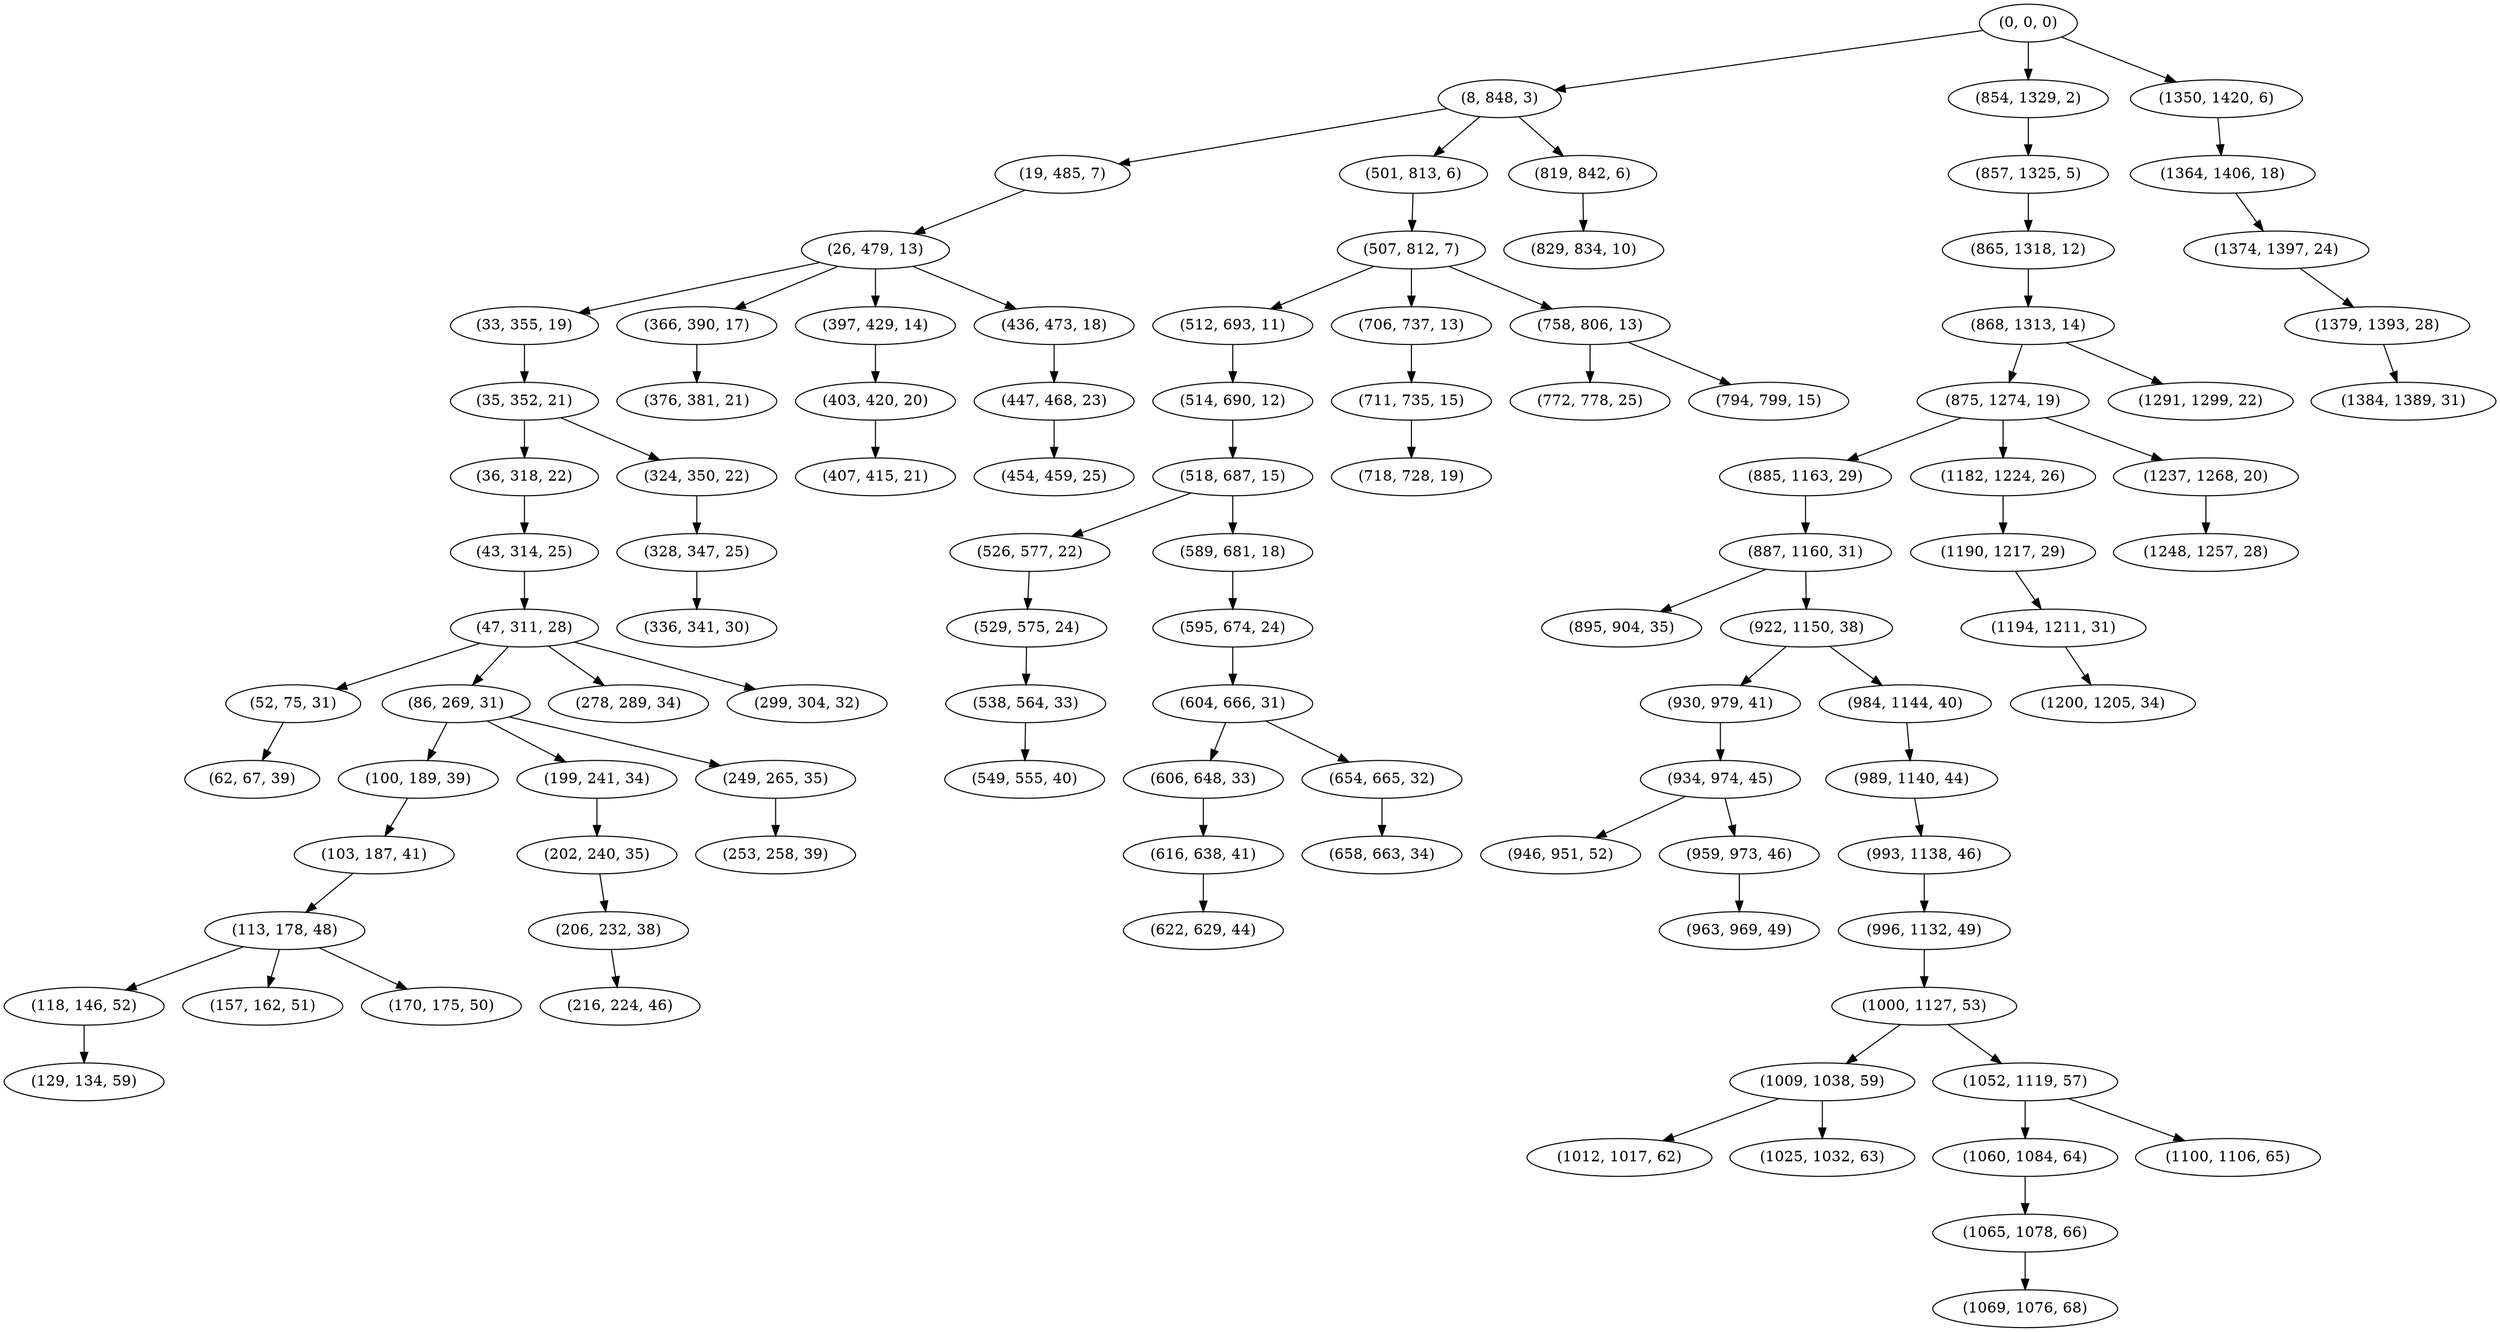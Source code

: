digraph tree {
    "(0, 0, 0)";
    "(8, 848, 3)";
    "(19, 485, 7)";
    "(26, 479, 13)";
    "(33, 355, 19)";
    "(35, 352, 21)";
    "(36, 318, 22)";
    "(43, 314, 25)";
    "(47, 311, 28)";
    "(52, 75, 31)";
    "(62, 67, 39)";
    "(86, 269, 31)";
    "(100, 189, 39)";
    "(103, 187, 41)";
    "(113, 178, 48)";
    "(118, 146, 52)";
    "(129, 134, 59)";
    "(157, 162, 51)";
    "(170, 175, 50)";
    "(199, 241, 34)";
    "(202, 240, 35)";
    "(206, 232, 38)";
    "(216, 224, 46)";
    "(249, 265, 35)";
    "(253, 258, 39)";
    "(278, 289, 34)";
    "(299, 304, 32)";
    "(324, 350, 22)";
    "(328, 347, 25)";
    "(336, 341, 30)";
    "(366, 390, 17)";
    "(376, 381, 21)";
    "(397, 429, 14)";
    "(403, 420, 20)";
    "(407, 415, 21)";
    "(436, 473, 18)";
    "(447, 468, 23)";
    "(454, 459, 25)";
    "(501, 813, 6)";
    "(507, 812, 7)";
    "(512, 693, 11)";
    "(514, 690, 12)";
    "(518, 687, 15)";
    "(526, 577, 22)";
    "(529, 575, 24)";
    "(538, 564, 33)";
    "(549, 555, 40)";
    "(589, 681, 18)";
    "(595, 674, 24)";
    "(604, 666, 31)";
    "(606, 648, 33)";
    "(616, 638, 41)";
    "(622, 629, 44)";
    "(654, 665, 32)";
    "(658, 663, 34)";
    "(706, 737, 13)";
    "(711, 735, 15)";
    "(718, 728, 19)";
    "(758, 806, 13)";
    "(772, 778, 25)";
    "(794, 799, 15)";
    "(819, 842, 6)";
    "(829, 834, 10)";
    "(854, 1329, 2)";
    "(857, 1325, 5)";
    "(865, 1318, 12)";
    "(868, 1313, 14)";
    "(875, 1274, 19)";
    "(885, 1163, 29)";
    "(887, 1160, 31)";
    "(895, 904, 35)";
    "(922, 1150, 38)";
    "(930, 979, 41)";
    "(934, 974, 45)";
    "(946, 951, 52)";
    "(959, 973, 46)";
    "(963, 969, 49)";
    "(984, 1144, 40)";
    "(989, 1140, 44)";
    "(993, 1138, 46)";
    "(996, 1132, 49)";
    "(1000, 1127, 53)";
    "(1009, 1038, 59)";
    "(1012, 1017, 62)";
    "(1025, 1032, 63)";
    "(1052, 1119, 57)";
    "(1060, 1084, 64)";
    "(1065, 1078, 66)";
    "(1069, 1076, 68)";
    "(1100, 1106, 65)";
    "(1182, 1224, 26)";
    "(1190, 1217, 29)";
    "(1194, 1211, 31)";
    "(1200, 1205, 34)";
    "(1237, 1268, 20)";
    "(1248, 1257, 28)";
    "(1291, 1299, 22)";
    "(1350, 1420, 6)";
    "(1364, 1406, 18)";
    "(1374, 1397, 24)";
    "(1379, 1393, 28)";
    "(1384, 1389, 31)";
    "(0, 0, 0)" -> "(8, 848, 3)";
    "(0, 0, 0)" -> "(854, 1329, 2)";
    "(0, 0, 0)" -> "(1350, 1420, 6)";
    "(8, 848, 3)" -> "(19, 485, 7)";
    "(8, 848, 3)" -> "(501, 813, 6)";
    "(8, 848, 3)" -> "(819, 842, 6)";
    "(19, 485, 7)" -> "(26, 479, 13)";
    "(26, 479, 13)" -> "(33, 355, 19)";
    "(26, 479, 13)" -> "(366, 390, 17)";
    "(26, 479, 13)" -> "(397, 429, 14)";
    "(26, 479, 13)" -> "(436, 473, 18)";
    "(33, 355, 19)" -> "(35, 352, 21)";
    "(35, 352, 21)" -> "(36, 318, 22)";
    "(35, 352, 21)" -> "(324, 350, 22)";
    "(36, 318, 22)" -> "(43, 314, 25)";
    "(43, 314, 25)" -> "(47, 311, 28)";
    "(47, 311, 28)" -> "(52, 75, 31)";
    "(47, 311, 28)" -> "(86, 269, 31)";
    "(47, 311, 28)" -> "(278, 289, 34)";
    "(47, 311, 28)" -> "(299, 304, 32)";
    "(52, 75, 31)" -> "(62, 67, 39)";
    "(86, 269, 31)" -> "(100, 189, 39)";
    "(86, 269, 31)" -> "(199, 241, 34)";
    "(86, 269, 31)" -> "(249, 265, 35)";
    "(100, 189, 39)" -> "(103, 187, 41)";
    "(103, 187, 41)" -> "(113, 178, 48)";
    "(113, 178, 48)" -> "(118, 146, 52)";
    "(113, 178, 48)" -> "(157, 162, 51)";
    "(113, 178, 48)" -> "(170, 175, 50)";
    "(118, 146, 52)" -> "(129, 134, 59)";
    "(199, 241, 34)" -> "(202, 240, 35)";
    "(202, 240, 35)" -> "(206, 232, 38)";
    "(206, 232, 38)" -> "(216, 224, 46)";
    "(249, 265, 35)" -> "(253, 258, 39)";
    "(324, 350, 22)" -> "(328, 347, 25)";
    "(328, 347, 25)" -> "(336, 341, 30)";
    "(366, 390, 17)" -> "(376, 381, 21)";
    "(397, 429, 14)" -> "(403, 420, 20)";
    "(403, 420, 20)" -> "(407, 415, 21)";
    "(436, 473, 18)" -> "(447, 468, 23)";
    "(447, 468, 23)" -> "(454, 459, 25)";
    "(501, 813, 6)" -> "(507, 812, 7)";
    "(507, 812, 7)" -> "(512, 693, 11)";
    "(507, 812, 7)" -> "(706, 737, 13)";
    "(507, 812, 7)" -> "(758, 806, 13)";
    "(512, 693, 11)" -> "(514, 690, 12)";
    "(514, 690, 12)" -> "(518, 687, 15)";
    "(518, 687, 15)" -> "(526, 577, 22)";
    "(518, 687, 15)" -> "(589, 681, 18)";
    "(526, 577, 22)" -> "(529, 575, 24)";
    "(529, 575, 24)" -> "(538, 564, 33)";
    "(538, 564, 33)" -> "(549, 555, 40)";
    "(589, 681, 18)" -> "(595, 674, 24)";
    "(595, 674, 24)" -> "(604, 666, 31)";
    "(604, 666, 31)" -> "(606, 648, 33)";
    "(604, 666, 31)" -> "(654, 665, 32)";
    "(606, 648, 33)" -> "(616, 638, 41)";
    "(616, 638, 41)" -> "(622, 629, 44)";
    "(654, 665, 32)" -> "(658, 663, 34)";
    "(706, 737, 13)" -> "(711, 735, 15)";
    "(711, 735, 15)" -> "(718, 728, 19)";
    "(758, 806, 13)" -> "(772, 778, 25)";
    "(758, 806, 13)" -> "(794, 799, 15)";
    "(819, 842, 6)" -> "(829, 834, 10)";
    "(854, 1329, 2)" -> "(857, 1325, 5)";
    "(857, 1325, 5)" -> "(865, 1318, 12)";
    "(865, 1318, 12)" -> "(868, 1313, 14)";
    "(868, 1313, 14)" -> "(875, 1274, 19)";
    "(868, 1313, 14)" -> "(1291, 1299, 22)";
    "(875, 1274, 19)" -> "(885, 1163, 29)";
    "(875, 1274, 19)" -> "(1182, 1224, 26)";
    "(875, 1274, 19)" -> "(1237, 1268, 20)";
    "(885, 1163, 29)" -> "(887, 1160, 31)";
    "(887, 1160, 31)" -> "(895, 904, 35)";
    "(887, 1160, 31)" -> "(922, 1150, 38)";
    "(922, 1150, 38)" -> "(930, 979, 41)";
    "(922, 1150, 38)" -> "(984, 1144, 40)";
    "(930, 979, 41)" -> "(934, 974, 45)";
    "(934, 974, 45)" -> "(946, 951, 52)";
    "(934, 974, 45)" -> "(959, 973, 46)";
    "(959, 973, 46)" -> "(963, 969, 49)";
    "(984, 1144, 40)" -> "(989, 1140, 44)";
    "(989, 1140, 44)" -> "(993, 1138, 46)";
    "(993, 1138, 46)" -> "(996, 1132, 49)";
    "(996, 1132, 49)" -> "(1000, 1127, 53)";
    "(1000, 1127, 53)" -> "(1009, 1038, 59)";
    "(1000, 1127, 53)" -> "(1052, 1119, 57)";
    "(1009, 1038, 59)" -> "(1012, 1017, 62)";
    "(1009, 1038, 59)" -> "(1025, 1032, 63)";
    "(1052, 1119, 57)" -> "(1060, 1084, 64)";
    "(1052, 1119, 57)" -> "(1100, 1106, 65)";
    "(1060, 1084, 64)" -> "(1065, 1078, 66)";
    "(1065, 1078, 66)" -> "(1069, 1076, 68)";
    "(1182, 1224, 26)" -> "(1190, 1217, 29)";
    "(1190, 1217, 29)" -> "(1194, 1211, 31)";
    "(1194, 1211, 31)" -> "(1200, 1205, 34)";
    "(1237, 1268, 20)" -> "(1248, 1257, 28)";
    "(1350, 1420, 6)" -> "(1364, 1406, 18)";
    "(1364, 1406, 18)" -> "(1374, 1397, 24)";
    "(1374, 1397, 24)" -> "(1379, 1393, 28)";
    "(1379, 1393, 28)" -> "(1384, 1389, 31)";
}
